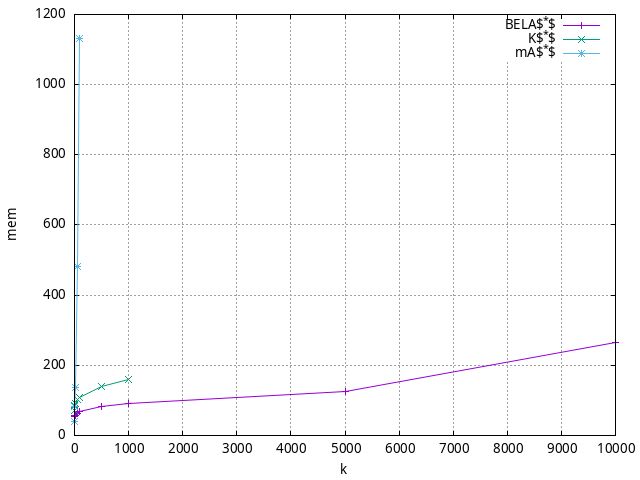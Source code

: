 #!/usr/bin/gnuplot
# -*- coding: utf-8 -*-
#
# results/maps/octile/20/random512-20.heuristic.octile.mem.gnuplot
#
# Started on 04/02/2024 19:56:33
# Author: Carlos Linares López
set grid
set xlabel "k"
set ylabel "mem"

set terminal png enhanced font "Ariel,10"
set output 'random512-20.heuristic.octile.mem.png'

plot "-" title "BELA$^*$"      with linesp, "-" title "K$^*$"      with linesp, "-" title "mA$^*$"      with linesp

	1 55.31
	5 57.37
	10 58.13
	50 63.12
	100 68.35
	500 82.17
	1000 91.45
	5000 124.29
	10000 265.95
end
	1 72.01
	5 85.92
	10 90.92
	50 101.57
	100 107.24
	500 139.92
	1000 158.77
end
	1 40.28
	5 83.61
	10 136.54
	50 481.62
	100 1131.45
end
